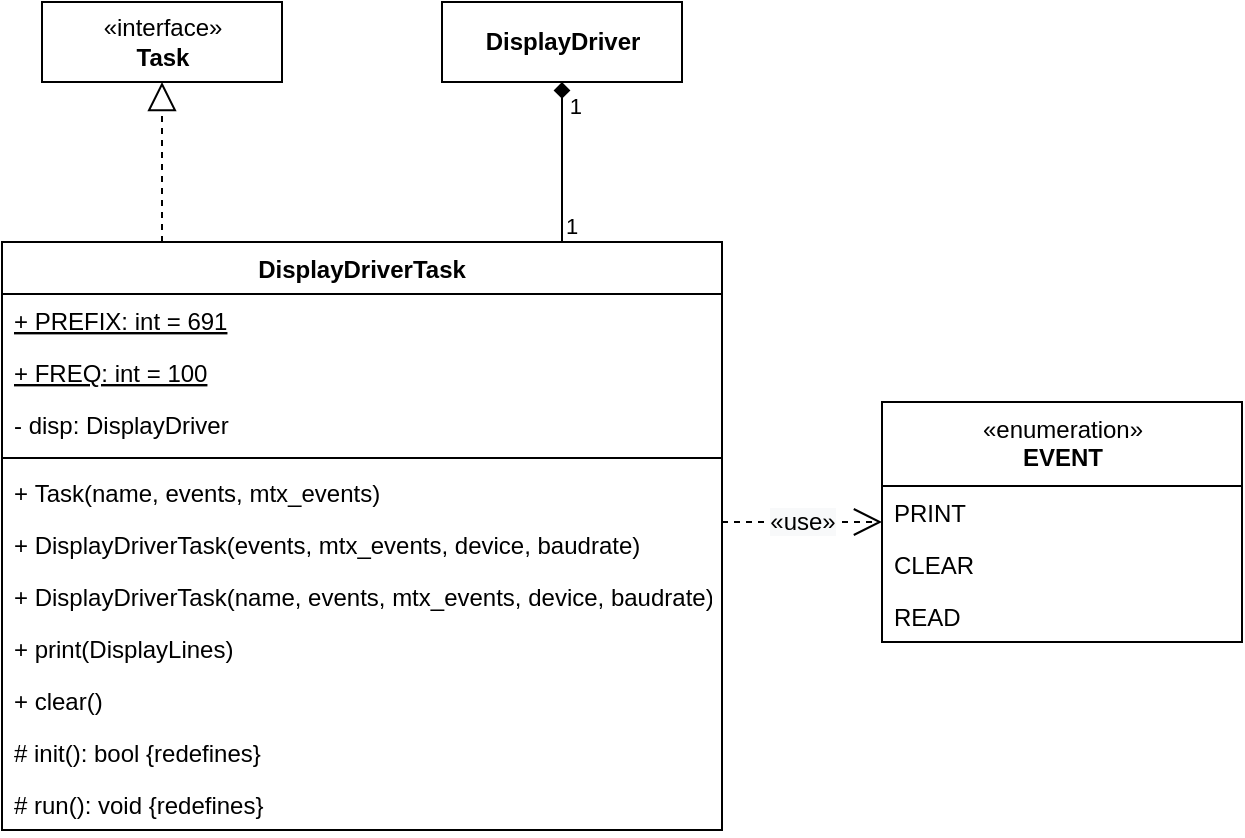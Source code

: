<mxfile version="13.9.9" type="device"><diagram id="EQ6i10-LYEue4eJWmvxr" name="Page-1"><mxGraphModel dx="1086" dy="806" grid="1" gridSize="10" guides="1" tooltips="1" connect="1" arrows="1" fold="1" page="1" pageScale="1" pageWidth="1654" pageHeight="1169" math="0" shadow="0"><root><mxCell id="0"/><mxCell id="1" parent="0"/><mxCell id="25zSpQH0hSeVUxfywGVR-1" value="DisplayDriverTask" style="swimlane;fontStyle=1;align=center;verticalAlign=top;childLayout=stackLayout;horizontal=1;startSize=26;horizontalStack=0;resizeParent=1;resizeParentMax=0;resizeLast=0;collapsible=1;marginBottom=0;" parent="1" vertex="1"><mxGeometry x="80" y="160" width="360" height="294" as="geometry"><mxRectangle x="80" y="80" width="110" height="26" as="alternateBounds"/></mxGeometry></mxCell><mxCell id="rUdwdXsXuA8rf030lKlL-7" value="+ PREFIX: int = 691" style="text;strokeColor=none;fillColor=none;align=left;verticalAlign=top;spacingLeft=4;spacingRight=4;overflow=hidden;rotatable=0;points=[[0,0.5],[1,0.5]];portConstraint=eastwest;fontStyle=4" parent="25zSpQH0hSeVUxfywGVR-1" vertex="1"><mxGeometry y="26" width="360" height="26" as="geometry"/></mxCell><mxCell id="rUdwdXsXuA8rf030lKlL-19" value="+ FREQ: int = 100" style="text;strokeColor=none;fillColor=none;align=left;verticalAlign=top;spacingLeft=4;spacingRight=4;overflow=hidden;rotatable=0;points=[[0,0.5],[1,0.5]];portConstraint=eastwest;fontStyle=4" parent="25zSpQH0hSeVUxfywGVR-1" vertex="1"><mxGeometry y="52" width="360" height="26" as="geometry"/></mxCell><mxCell id="25zSpQH0hSeVUxfywGVR-2" value="- disp: DisplayDriver" style="text;strokeColor=none;fillColor=none;align=left;verticalAlign=top;spacingLeft=4;spacingRight=4;overflow=hidden;rotatable=0;points=[[0,0.5],[1,0.5]];portConstraint=eastwest;" parent="25zSpQH0hSeVUxfywGVR-1" vertex="1"><mxGeometry y="78" width="360" height="26" as="geometry"/></mxCell><mxCell id="25zSpQH0hSeVUxfywGVR-5" value="" style="line;strokeWidth=1;fillColor=none;align=left;verticalAlign=middle;spacingTop=-1;spacingLeft=3;spacingRight=3;rotatable=0;labelPosition=right;points=[];portConstraint=eastwest;" parent="25zSpQH0hSeVUxfywGVR-1" vertex="1"><mxGeometry y="104" width="360" height="8" as="geometry"/></mxCell><mxCell id="rUdwdXsXuA8rf030lKlL-4" value="+ Task(name, events, mtx_events)" style="text;strokeColor=none;fillColor=none;align=left;verticalAlign=top;spacingLeft=4;spacingRight=4;overflow=hidden;rotatable=0;points=[[0,0.5],[1,0.5]];portConstraint=eastwest;" parent="25zSpQH0hSeVUxfywGVR-1" vertex="1"><mxGeometry y="112" width="360" height="26" as="geometry"/></mxCell><mxCell id="25zSpQH0hSeVUxfywGVR-6" value="+ DisplayDriverTask(events, mtx_events, device, baudrate)" style="text;strokeColor=none;fillColor=none;align=left;verticalAlign=top;spacingLeft=4;spacingRight=4;overflow=hidden;rotatable=0;points=[[0,0.5],[1,0.5]];portConstraint=eastwest;" parent="25zSpQH0hSeVUxfywGVR-1" vertex="1"><mxGeometry y="138" width="360" height="26" as="geometry"/></mxCell><mxCell id="rUdwdXsXuA8rf030lKlL-5" value="+ DisplayDriverTask(name, events, mtx_events, device, baudrate)" style="text;strokeColor=none;fillColor=none;align=left;verticalAlign=top;spacingLeft=4;spacingRight=4;overflow=hidden;rotatable=0;points=[[0,0.5],[1,0.5]];portConstraint=eastwest;" parent="25zSpQH0hSeVUxfywGVR-1" vertex="1"><mxGeometry y="164" width="360" height="26" as="geometry"/></mxCell><mxCell id="25zSpQH0hSeVUxfywGVR-8" value="+ print(DisplayLines)" style="text;strokeColor=none;fillColor=none;align=left;verticalAlign=top;spacingLeft=4;spacingRight=4;overflow=hidden;rotatable=0;points=[[0,0.5],[1,0.5]];portConstraint=eastwest;" parent="25zSpQH0hSeVUxfywGVR-1" vertex="1"><mxGeometry y="190" width="360" height="26" as="geometry"/></mxCell><mxCell id="25zSpQH0hSeVUxfywGVR-9" value="+ clear()" style="text;strokeColor=none;fillColor=none;align=left;verticalAlign=top;spacingLeft=4;spacingRight=4;overflow=hidden;rotatable=0;points=[[0,0.5],[1,0.5]];portConstraint=eastwest;" parent="25zSpQH0hSeVUxfywGVR-1" vertex="1"><mxGeometry y="216" width="360" height="26" as="geometry"/></mxCell><mxCell id="rUdwdXsXuA8rf030lKlL-3" value="# init(): bool {redefines}" style="text;strokeColor=none;fillColor=none;align=left;verticalAlign=top;spacingLeft=4;spacingRight=4;overflow=hidden;rotatable=0;points=[[0,0.5],[1,0.5]];portConstraint=eastwest;" parent="25zSpQH0hSeVUxfywGVR-1" vertex="1"><mxGeometry y="242" width="360" height="26" as="geometry"/></mxCell><mxCell id="25zSpQH0hSeVUxfywGVR-7" value="# run(): void {redefines}" style="text;strokeColor=none;fillColor=none;align=left;verticalAlign=top;spacingLeft=4;spacingRight=4;overflow=hidden;rotatable=0;points=[[0,0.5],[1,0.5]];portConstraint=eastwest;" parent="25zSpQH0hSeVUxfywGVR-1" vertex="1"><mxGeometry y="268" width="360" height="26" as="geometry"/></mxCell><object label="&lt;span style=&quot;font-weight: normal&quot;&gt;«enumeration»&lt;br&gt;&lt;/span&gt;EVENT" Reference="https://stackoverflow.com/a/40255633" id="blz3AYEJwKnKewdbznfS-3"><mxCell style="swimlane;fontStyle=1;align=center;verticalAlign=top;childLayout=stackLayout;horizontal=1;startSize=42;horizontalStack=0;resizeParent=1;resizeParentMax=0;resizeLast=0;collapsible=1;marginBottom=0;html=1;" parent="1" vertex="1"><mxGeometry x="520" y="240" width="180" height="120" as="geometry"/></mxCell></object><mxCell id="blz3AYEJwKnKewdbznfS-4" value="PRINT" style="text;strokeColor=none;fillColor=none;align=left;verticalAlign=top;spacingLeft=4;spacingRight=4;overflow=hidden;rotatable=0;points=[[0,0.5],[1,0.5]];portConstraint=eastwest;" parent="blz3AYEJwKnKewdbznfS-3" vertex="1"><mxGeometry y="42" width="180" height="26" as="geometry"/></mxCell><mxCell id="blz3AYEJwKnKewdbznfS-5" value="CLEAR" style="text;strokeColor=none;fillColor=none;align=left;verticalAlign=top;spacingLeft=4;spacingRight=4;overflow=hidden;rotatable=0;points=[[0,0.5],[1,0.5]];portConstraint=eastwest;" parent="blz3AYEJwKnKewdbznfS-3" vertex="1"><mxGeometry y="68" width="180" height="26" as="geometry"/></mxCell><mxCell id="rUdwdXsXuA8rf030lKlL-1" value="READ" style="text;strokeColor=none;fillColor=none;align=left;verticalAlign=top;spacingLeft=4;spacingRight=4;overflow=hidden;rotatable=0;points=[[0,0.5],[1,0.5]];portConstraint=eastwest;" parent="blz3AYEJwKnKewdbznfS-3" vertex="1"><mxGeometry y="94" width="180" height="26" as="geometry"/></mxCell><mxCell id="rUdwdXsXuA8rf030lKlL-8" value="«interface»&lt;br&gt;&lt;b&gt;Task&lt;/b&gt;" style="html=1;" parent="1" vertex="1"><mxGeometry x="100" y="40" width="120" height="40" as="geometry"/></mxCell><mxCell id="rUdwdXsXuA8rf030lKlL-9" value="DisplayDriver" style="html=1;fontStyle=1" parent="1" vertex="1"><mxGeometry x="300" y="40" width="120" height="40" as="geometry"/></mxCell><mxCell id="rUdwdXsXuA8rf030lKlL-10" value="" style="endArrow=block;dashed=1;endFill=0;endSize=12;html=1;edgeStyle=orthogonalEdgeStyle;rounded=0;movable=0;resizable=0;rotatable=0;deletable=0;editable=0;connectable=0;entryX=0.5;entryY=1;entryDx=0;entryDy=0;" parent="1" source="25zSpQH0hSeVUxfywGVR-1" target="rUdwdXsXuA8rf030lKlL-8" edge="1"><mxGeometry width="160" relative="1" as="geometry"><mxPoint x="200" y="170" as="sourcePoint"/><mxPoint x="210" y="100" as="targetPoint"/><Array as="points"><mxPoint x="160" y="110"/><mxPoint x="160" y="110"/></Array></mxGeometry></mxCell><mxCell id="rUdwdXsXuA8rf030lKlL-17" value="&lt;span style=&quot;font-size: 12px ; background-color: rgb(248 , 249 , 250)&quot;&gt;«use»&lt;/span&gt;" style="endArrow=open;endSize=12;dashed=1;html=1;rounded=0;edgeStyle=orthogonalEdgeStyle;" parent="1" source="25zSpQH0hSeVUxfywGVR-1" target="blz3AYEJwKnKewdbznfS-3" edge="1"><mxGeometry width="160" relative="1" as="geometry"><mxPoint x="400.034" y="170" as="sourcePoint"/><mxPoint x="400.034" y="90" as="targetPoint"/><mxPoint as="offset"/><Array as="points"><mxPoint x="500" y="300"/><mxPoint x="500" y="300"/></Array></mxGeometry></mxCell><mxCell id="HTraTOW5Y2Drme0uAgPn-1" value="" style="endArrow=diamond;html=1;edgeStyle=orthogonalEdgeStyle;rounded=0;endFill=1;" parent="1" source="25zSpQH0hSeVUxfywGVR-1" target="rUdwdXsXuA8rf030lKlL-9" edge="1"><mxGeometry relative="1" as="geometry"><mxPoint x="220" y="160" as="sourcePoint"/><mxPoint x="220" y="80" as="targetPoint"/><Array as="points"><mxPoint x="360" y="130"/><mxPoint x="360" y="130"/></Array></mxGeometry></mxCell><mxCell id="HTraTOW5Y2Drme0uAgPn-2" value="1" style="edgeLabel;resizable=0;html=1;align=left;verticalAlign=bottom;" parent="HTraTOW5Y2Drme0uAgPn-1" connectable="0" vertex="1"><mxGeometry x="-1" relative="1" as="geometry"/></mxCell><mxCell id="HTraTOW5Y2Drme0uAgPn-3" value="1" style="edgeLabel;resizable=0;html=1;align=right;verticalAlign=bottom;labelBackgroundColor=none;" parent="HTraTOW5Y2Drme0uAgPn-1" connectable="0" vertex="1"><mxGeometry x="1" relative="1" as="geometry"><mxPoint x="10" y="20" as="offset"/></mxGeometry></mxCell></root></mxGraphModel></diagram></mxfile>